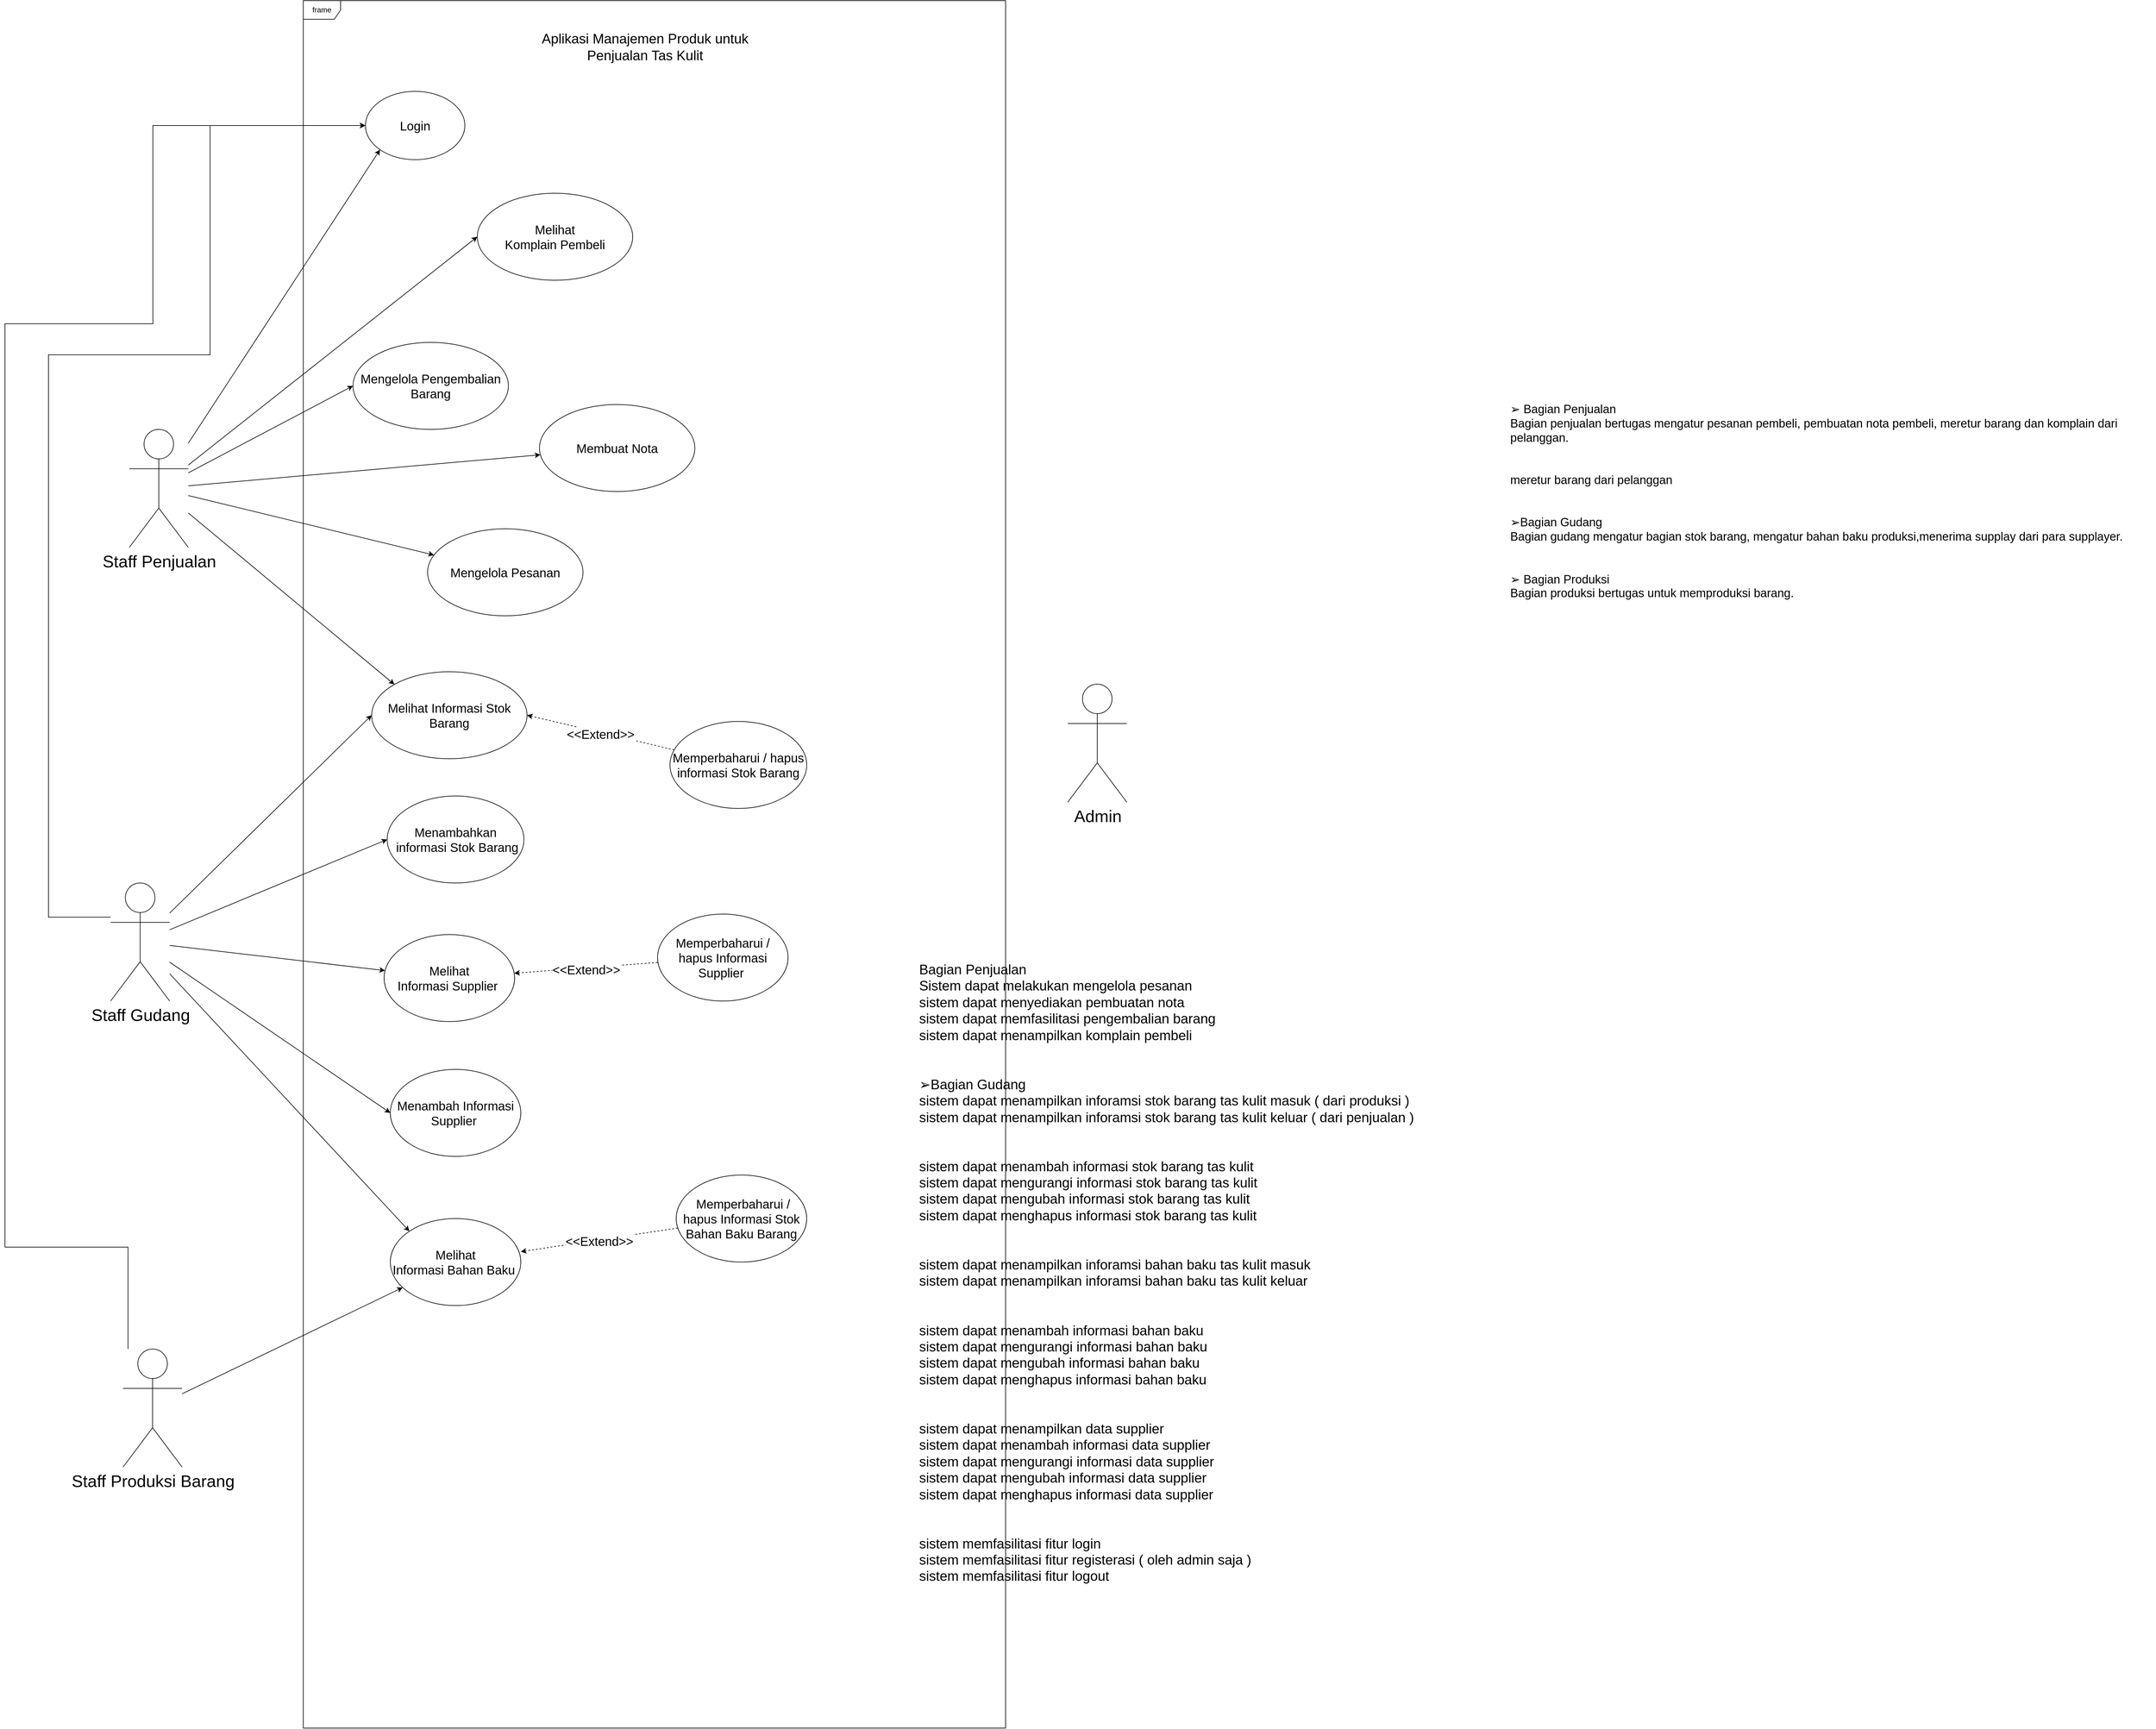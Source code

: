 <mxfile version="21.1.1" type="github">
  <diagram name="Page-1" id="xjvxwk_3kaTPLV7VPJxn">
    <mxGraphModel dx="2295" dy="2140" grid="1" gridSize="10" guides="1" tooltips="1" connect="1" arrows="1" fold="1" page="1" pageScale="1" pageWidth="1169" pageHeight="827" math="0" shadow="0">
      <root>
        <mxCell id="0" />
        <mxCell id="1" parent="0" />
        <mxCell id="IXw6Qi-PNi6ADlv29cn4-34" style="rounded=0;orthogonalLoop=1;jettySize=auto;html=1;" edge="1" parent="1" source="IXw6Qi-PNi6ADlv29cn4-1" target="IXw6Qi-PNi6ADlv29cn4-30">
          <mxGeometry relative="1" as="geometry" />
        </mxCell>
        <mxCell id="IXw6Qi-PNi6ADlv29cn4-37" style="rounded=0;orthogonalLoop=1;jettySize=auto;html=1;entryX=0;entryY=0.5;entryDx=0;entryDy=0;" edge="1" parent="1" source="IXw6Qi-PNi6ADlv29cn4-1" target="IXw6Qi-PNi6ADlv29cn4-35">
          <mxGeometry relative="1" as="geometry" />
        </mxCell>
        <mxCell id="IXw6Qi-PNi6ADlv29cn4-61" style="edgeStyle=none;rounded=0;orthogonalLoop=1;jettySize=auto;html=1;entryX=0;entryY=0.5;entryDx=0;entryDy=0;" edge="1" parent="1" source="IXw6Qi-PNi6ADlv29cn4-1" target="IXw6Qi-PNi6ADlv29cn4-49">
          <mxGeometry relative="1" as="geometry" />
        </mxCell>
        <mxCell id="IXw6Qi-PNi6ADlv29cn4-66" style="edgeStyle=none;rounded=0;orthogonalLoop=1;jettySize=auto;html=1;entryX=0;entryY=0;entryDx=0;entryDy=0;" edge="1" parent="1" source="IXw6Qi-PNi6ADlv29cn4-1" target="IXw6Qi-PNi6ADlv29cn4-50">
          <mxGeometry relative="1" as="geometry" />
        </mxCell>
        <mxCell id="IXw6Qi-PNi6ADlv29cn4-67" style="edgeStyle=orthogonalEdgeStyle;rounded=0;orthogonalLoop=1;jettySize=auto;html=1;" edge="1" parent="1" source="IXw6Qi-PNi6ADlv29cn4-1" target="IXw6Qi-PNi6ADlv29cn4-13">
          <mxGeometry relative="1" as="geometry">
            <Array as="points">
              <mxPoint x="100" y="805" />
              <mxPoint x="100" y="-100" />
              <mxPoint x="360" y="-100" />
              <mxPoint x="360" y="-469" />
            </Array>
          </mxGeometry>
        </mxCell>
        <mxCell id="IXw6Qi-PNi6ADlv29cn4-69" style="edgeStyle=none;rounded=0;orthogonalLoop=1;jettySize=auto;html=1;entryX=0;entryY=0.5;entryDx=0;entryDy=0;" edge="1" parent="1" source="IXw6Qi-PNi6ADlv29cn4-1" target="IXw6Qi-PNi6ADlv29cn4-68">
          <mxGeometry relative="1" as="geometry" />
        </mxCell>
        <mxCell id="IXw6Qi-PNi6ADlv29cn4-1" value="Staff Gudang" style="shape=umlActor;verticalLabelPosition=bottom;verticalAlign=top;html=1;fontSize=27;" vertex="1" parent="1">
          <mxGeometry x="200" y="750" width="95" height="190" as="geometry" />
        </mxCell>
        <mxCell id="IXw6Qi-PNi6ADlv29cn4-6" value="frame" style="shape=umlFrame;whiteSpace=wrap;html=1;pointerEvents=0;" vertex="1" parent="1">
          <mxGeometry x="510" y="-670" width="1130" height="2780" as="geometry" />
        </mxCell>
        <mxCell id="IXw6Qi-PNi6ADlv29cn4-12" value="&lt;font style=&quot;font-size: 22px;&quot;&gt;Bagian Penjualan&lt;br style=&quot;font-size: 22px;&quot;&gt;Sistem dapat melakukan mengelola pesanan&amp;nbsp;&lt;br style=&quot;font-size: 22px;&quot;&gt;sistem dapat menyediakan pembuatan nota&amp;nbsp;&lt;br style=&quot;font-size: 22px;&quot;&gt;sistem dapat memfasilitasi pengembalian barang&lt;br style=&quot;font-size: 22px;&quot;&gt;sistem dapat menampilkan komplain pembeli&lt;br style=&quot;font-size: 22px;&quot;&gt;&lt;br style=&quot;font-size: 22px;&quot;&gt;&lt;br style=&quot;font-size: 22px;&quot;&gt;➢Bagian Gudang&lt;br style=&quot;font-size: 22px;&quot;&gt;sistem dapat menampilkan inforamsi stok barang tas kulit masuk ( dari produksi )&lt;br style=&quot;font-size: 22px;&quot;&gt;sistem dapat menampilkan inforamsi stok barang tas kulit keluar ( dari penjualan )&lt;br style=&quot;font-size: 22px;&quot;&gt;&lt;br style=&quot;font-size: 22px;&quot;&gt;&lt;br style=&quot;font-size: 22px;&quot;&gt;sistem dapat menambah informasi stok barang tas kulit&lt;br style=&quot;font-size: 22px;&quot;&gt;sistem dapat mengurangi informasi stok barang tas kulit&lt;br style=&quot;font-size: 22px;&quot;&gt;sistem dapat mengubah informasi stok barang tas kulit&lt;br style=&quot;font-size: 22px;&quot;&gt;sistem dapat menghapus informasi stok barang tas kulit&lt;br style=&quot;font-size: 22px;&quot;&gt;&lt;br style=&quot;font-size: 22px;&quot;&gt;&lt;br style=&quot;font-size: 22px;&quot;&gt;sistem dapat menampilkan inforamsi bahan baku tas kulit masuk&lt;br style=&quot;font-size: 22px;&quot;&gt;sistem dapat menampilkan inforamsi bahan baku tas kulit keluar&lt;br style=&quot;font-size: 22px;&quot;&gt;&lt;br style=&quot;font-size: 22px;&quot;&gt;&lt;br style=&quot;font-size: 22px;&quot;&gt;sistem dapat menambah informasi bahan baku&lt;br style=&quot;font-size: 22px;&quot;&gt;sistem dapat mengurangi informasi bahan baku&lt;br style=&quot;font-size: 22px;&quot;&gt;sistem dapat mengubah informasi bahan baku&lt;br style=&quot;font-size: 22px;&quot;&gt;sistem dapat menghapus informasi bahan baku&lt;br style=&quot;font-size: 22px;&quot;&gt;&lt;br style=&quot;font-size: 22px;&quot;&gt;&lt;br style=&quot;font-size: 22px;&quot;&gt;sistem dapat menampilkan data supplier&lt;br style=&quot;font-size: 22px;&quot;&gt;sistem dapat menambah informasi data supplier&lt;br style=&quot;font-size: 22px;&quot;&gt;sistem dapat mengurangi informasi data supplier&lt;br style=&quot;font-size: 22px;&quot;&gt;sistem dapat mengubah informasi data supplier&lt;br style=&quot;font-size: 22px;&quot;&gt;sistem dapat menghapus informasi data supplier&lt;br style=&quot;font-size: 22px;&quot;&gt;&lt;br style=&quot;font-size: 22px;&quot;&gt;&lt;br style=&quot;font-size: 22px;&quot;&gt;sistem memfasilitasi fitur login&lt;br style=&quot;font-size: 22px;&quot;&gt;sistem memfasilitasi fitur registerasi ( oleh admin saja )&lt;br style=&quot;font-size: 22px;&quot;&gt;sistem memfasilitasi fitur logout&lt;/font&gt;" style="text;whiteSpace=wrap;html=1;fontSize=22;" vertex="1" parent="1">
          <mxGeometry x="1499" y="870" width="881" height="640" as="geometry" />
        </mxCell>
        <mxCell id="IXw6Qi-PNi6ADlv29cn4-13" value="Login" style="ellipse;whiteSpace=wrap;html=1;fontSize=20;" vertex="1" parent="1">
          <mxGeometry x="610" y="-524" width="160" height="110" as="geometry" />
        </mxCell>
        <mxCell id="IXw6Qi-PNi6ADlv29cn4-17" style="edgeStyle=orthogonalEdgeStyle;rounded=0;orthogonalLoop=1;jettySize=auto;html=1;exitX=0.5;exitY=1;exitDx=0;exitDy=0;" edge="1" parent="1">
          <mxGeometry relative="1" as="geometry">
            <mxPoint x="800" y="873" as="sourcePoint" />
            <mxPoint x="800" y="873" as="targetPoint" />
          </mxGeometry>
        </mxCell>
        <mxCell id="IXw6Qi-PNi6ADlv29cn4-53" style="edgeStyle=none;rounded=0;orthogonalLoop=1;jettySize=auto;html=1;entryX=0;entryY=1;entryDx=0;entryDy=0;" edge="1" parent="1" source="IXw6Qi-PNi6ADlv29cn4-23" target="IXw6Qi-PNi6ADlv29cn4-13">
          <mxGeometry relative="1" as="geometry" />
        </mxCell>
        <mxCell id="IXw6Qi-PNi6ADlv29cn4-64" style="edgeStyle=none;rounded=0;orthogonalLoop=1;jettySize=auto;html=1;entryX=0;entryY=0;entryDx=0;entryDy=0;" edge="1" parent="1" source="IXw6Qi-PNi6ADlv29cn4-23" target="IXw6Qi-PNi6ADlv29cn4-49">
          <mxGeometry relative="1" as="geometry" />
        </mxCell>
        <mxCell id="IXw6Qi-PNi6ADlv29cn4-74" style="edgeStyle=none;rounded=0;orthogonalLoop=1;jettySize=auto;html=1;entryX=0;entryY=0.5;entryDx=0;entryDy=0;" edge="1" parent="1" source="IXw6Qi-PNi6ADlv29cn4-23" target="IXw6Qi-PNi6ADlv29cn4-73">
          <mxGeometry relative="1" as="geometry" />
        </mxCell>
        <mxCell id="IXw6Qi-PNi6ADlv29cn4-75" style="edgeStyle=none;rounded=0;orthogonalLoop=1;jettySize=auto;html=1;entryX=0;entryY=0.5;entryDx=0;entryDy=0;" edge="1" parent="1" source="IXw6Qi-PNi6ADlv29cn4-23" target="IXw6Qi-PNi6ADlv29cn4-72">
          <mxGeometry relative="1" as="geometry" />
        </mxCell>
        <mxCell id="IXw6Qi-PNi6ADlv29cn4-76" style="edgeStyle=none;rounded=0;orthogonalLoop=1;jettySize=auto;html=1;" edge="1" parent="1" source="IXw6Qi-PNi6ADlv29cn4-23" target="IXw6Qi-PNi6ADlv29cn4-71">
          <mxGeometry relative="1" as="geometry" />
        </mxCell>
        <mxCell id="IXw6Qi-PNi6ADlv29cn4-77" style="edgeStyle=none;rounded=0;orthogonalLoop=1;jettySize=auto;html=1;" edge="1" parent="1" source="IXw6Qi-PNi6ADlv29cn4-23" target="IXw6Qi-PNi6ADlv29cn4-70">
          <mxGeometry relative="1" as="geometry" />
        </mxCell>
        <mxCell id="IXw6Qi-PNi6ADlv29cn4-23" value="Staff Penjualan" style="shape=umlActor;verticalLabelPosition=bottom;verticalAlign=top;html=1;fontSize=27;" vertex="1" parent="1">
          <mxGeometry x="230" y="20" width="95" height="190" as="geometry" />
        </mxCell>
        <mxCell id="IXw6Qi-PNi6ADlv29cn4-55" style="edgeStyle=orthogonalEdgeStyle;rounded=0;orthogonalLoop=1;jettySize=auto;html=1;" edge="1" parent="1" source="IXw6Qi-PNi6ADlv29cn4-24" target="IXw6Qi-PNi6ADlv29cn4-13">
          <mxGeometry relative="1" as="geometry">
            <Array as="points">
              <mxPoint x="228" y="1336" />
              <mxPoint x="30" y="1336" />
              <mxPoint x="30" y="-150" />
              <mxPoint x="268" y="-150" />
              <mxPoint x="268" y="-469" />
            </Array>
          </mxGeometry>
        </mxCell>
        <mxCell id="IXw6Qi-PNi6ADlv29cn4-65" style="edgeStyle=none;rounded=0;orthogonalLoop=1;jettySize=auto;html=1;" edge="1" parent="1" source="IXw6Qi-PNi6ADlv29cn4-24" target="IXw6Qi-PNi6ADlv29cn4-50">
          <mxGeometry relative="1" as="geometry" />
        </mxCell>
        <mxCell id="IXw6Qi-PNi6ADlv29cn4-24" value="Staff Produksi Barang" style="shape=umlActor;verticalLabelPosition=bottom;verticalAlign=top;html=1;fontSize=27;" vertex="1" parent="1">
          <mxGeometry x="220" y="1500" width="95" height="190" as="geometry" />
        </mxCell>
        <mxCell id="IXw6Qi-PNi6ADlv29cn4-25" value="Memperbaharui&amp;nbsp;/ hapus informasi Stok Barang" style="ellipse;whiteSpace=wrap;html=1;fontSize=20;" vertex="1" parent="1">
          <mxGeometry x="1100" y="490" width="220" height="140" as="geometry" />
        </mxCell>
        <mxCell id="IXw6Qi-PNi6ADlv29cn4-26" value="➢ Bagian Penjualan&#xa;Bagian penjualan bertugas mengatur pesanan pembeli, pembuatan nota pembeli, meretur barang dan komplain dari pelanggan.&#xa;&#xa;&#xa;meretur barang dari pelanggan&#xa;&#xa;&#xa;➢Bagian Gudang&#xa;Bagian gudang mengatur bagian stok barang, mengatur bahan baku produksi,menerima supplay dari para supplayer.&#xa;&#xa;&#xa;➢ Bagian Produksi&#xa;Bagian produksi bertugas untuk memproduksi barang." style="text;whiteSpace=wrap;html=1;fontSize=19;" vertex="1" parent="1">
          <mxGeometry x="2450" y="-30" width="1040" height="240" as="geometry" />
        </mxCell>
        <mxCell id="IXw6Qi-PNi6ADlv29cn4-27" value="Aplikasi Manajemen Produk untuk Penjualan Tas Kulit" style="text;html=1;strokeColor=none;fillColor=none;align=center;verticalAlign=middle;whiteSpace=wrap;rounded=0;fontSize=22;" vertex="1" parent="1">
          <mxGeometry x="880" y="-610" width="360" height="30" as="geometry" />
        </mxCell>
        <mxCell id="IXw6Qi-PNi6ADlv29cn4-28" value="&amp;nbsp;Memperbaharui&amp;nbsp;/ hapus Informasi Stok Bahan Baku Barang" style="ellipse;whiteSpace=wrap;html=1;fontSize=20;" vertex="1" parent="1">
          <mxGeometry x="1110" y="1220" width="210" height="140" as="geometry" />
        </mxCell>
        <mxCell id="IXw6Qi-PNi6ADlv29cn4-29" value="Memperbaharui / hapus Informasi Supplier&amp;nbsp;" style="ellipse;whiteSpace=wrap;html=1;fontSize=20;" vertex="1" parent="1">
          <mxGeometry x="1080" y="800" width="210" height="140" as="geometry" />
        </mxCell>
        <mxCell id="IXw6Qi-PNi6ADlv29cn4-43" value="&lt;font style=&quot;font-size: 20px;&quot;&gt;&amp;lt;&amp;lt;Extend&amp;gt;&amp;gt;&lt;/font&gt;" style="edgeStyle=none;rounded=0;orthogonalLoop=1;jettySize=auto;html=1;dashed=1;endArrow=none;endFill=0;startArrow=classic;startFill=1;" edge="1" parent="1" source="IXw6Qi-PNi6ADlv29cn4-30" target="IXw6Qi-PNi6ADlv29cn4-29">
          <mxGeometry x="-0.01" y="-2" relative="1" as="geometry">
            <Array as="points" />
            <mxPoint x="1" as="offset" />
          </mxGeometry>
        </mxCell>
        <mxCell id="IXw6Qi-PNi6ADlv29cn4-30" value="Melihat&lt;br&gt;Informasi Supplier&amp;nbsp;" style="ellipse;whiteSpace=wrap;html=1;fontSize=20;" vertex="1" parent="1">
          <mxGeometry x="640" y="833" width="210" height="140" as="geometry" />
        </mxCell>
        <mxCell id="IXw6Qi-PNi6ADlv29cn4-35" value="Menambah Informasi Supplier&amp;nbsp;" style="ellipse;whiteSpace=wrap;html=1;fontSize=20;" vertex="1" parent="1">
          <mxGeometry x="650" y="1050" width="210" height="140" as="geometry" />
        </mxCell>
        <mxCell id="IXw6Qi-PNi6ADlv29cn4-49" value="Melihat Informasi Stok Barang" style="ellipse;whiteSpace=wrap;html=1;fontSize=20;" vertex="1" parent="1">
          <mxGeometry x="620" y="410" width="250" height="140" as="geometry" />
        </mxCell>
        <mxCell id="IXw6Qi-PNi6ADlv29cn4-50" value="Melihat&lt;br&gt;Informasi Bahan Baku&amp;nbsp;" style="ellipse;whiteSpace=wrap;html=1;fontSize=20;" vertex="1" parent="1">
          <mxGeometry x="650" y="1290" width="210" height="140" as="geometry" />
        </mxCell>
        <mxCell id="IXw6Qi-PNi6ADlv29cn4-56" value="Admin" style="shape=umlActor;verticalLabelPosition=bottom;verticalAlign=top;html=1;fontSize=27;" vertex="1" parent="1">
          <mxGeometry x="1740" y="430" width="95" height="190" as="geometry" />
        </mxCell>
        <mxCell id="IXw6Qi-PNi6ADlv29cn4-60" value="&lt;font style=&quot;font-size: 20px;&quot;&gt;&amp;lt;&amp;lt;Extend&amp;gt;&amp;gt;&lt;/font&gt;" style="edgeStyle=none;rounded=0;orthogonalLoop=1;jettySize=auto;html=1;dashed=1;exitX=1;exitY=0.381;exitDx=0;exitDy=0;exitPerimeter=0;endArrow=none;endFill=0;startArrow=classic;startFill=1;" edge="1" parent="1" source="IXw6Qi-PNi6ADlv29cn4-50" target="IXw6Qi-PNi6ADlv29cn4-28">
          <mxGeometry x="-0.01" y="-2" relative="1" as="geometry">
            <mxPoint x="880" y="750" as="sourcePoint" />
            <mxPoint x="1080" y="828" as="targetPoint" />
            <Array as="points" />
            <mxPoint x="1" as="offset" />
          </mxGeometry>
        </mxCell>
        <mxCell id="IXw6Qi-PNi6ADlv29cn4-63" value="&lt;font style=&quot;font-size: 20px;&quot;&gt;&amp;lt;&amp;lt;Extend&amp;gt;&amp;gt;&lt;/font&gt;" style="edgeStyle=none;rounded=0;orthogonalLoop=1;jettySize=auto;html=1;dashed=1;endArrow=none;endFill=0;startArrow=classic;startFill=1;exitX=1;exitY=0.5;exitDx=0;exitDy=0;" edge="1" parent="1" source="IXw6Qi-PNi6ADlv29cn4-49" target="IXw6Qi-PNi6ADlv29cn4-25">
          <mxGeometry x="-0.01" y="-2" relative="1" as="geometry">
            <mxPoint x="818" y="544.5" as="sourcePoint" />
            <mxPoint x="1040" y="515.5" as="targetPoint" />
            <Array as="points" />
            <mxPoint x="1" as="offset" />
          </mxGeometry>
        </mxCell>
        <mxCell id="IXw6Qi-PNi6ADlv29cn4-68" value="Menambahkan&lt;br&gt;&amp;nbsp;informasi Stok Barang" style="ellipse;whiteSpace=wrap;html=1;fontSize=20;" vertex="1" parent="1">
          <mxGeometry x="645" y="610" width="220" height="140" as="geometry" />
        </mxCell>
        <mxCell id="IXw6Qi-PNi6ADlv29cn4-70" value="Mengelola Pesanan" style="ellipse;whiteSpace=wrap;html=1;fontSize=20;" vertex="1" parent="1">
          <mxGeometry x="710" y="180" width="250" height="140" as="geometry" />
        </mxCell>
        <mxCell id="IXw6Qi-PNi6ADlv29cn4-71" value="Membuat Nota" style="ellipse;whiteSpace=wrap;html=1;fontSize=20;" vertex="1" parent="1">
          <mxGeometry x="890" y="-20" width="250" height="140" as="geometry" />
        </mxCell>
        <mxCell id="IXw6Qi-PNi6ADlv29cn4-72" value="Mengelola Pengembalian Barang" style="ellipse;whiteSpace=wrap;html=1;fontSize=20;" vertex="1" parent="1">
          <mxGeometry x="590" y="-120" width="250" height="140" as="geometry" />
        </mxCell>
        <mxCell id="IXw6Qi-PNi6ADlv29cn4-73" value="Melihat &lt;br&gt;Komplain Pembeli" style="ellipse;whiteSpace=wrap;html=1;fontSize=20;" vertex="1" parent="1">
          <mxGeometry x="790" y="-360" width="250" height="140" as="geometry" />
        </mxCell>
      </root>
    </mxGraphModel>
  </diagram>
</mxfile>
